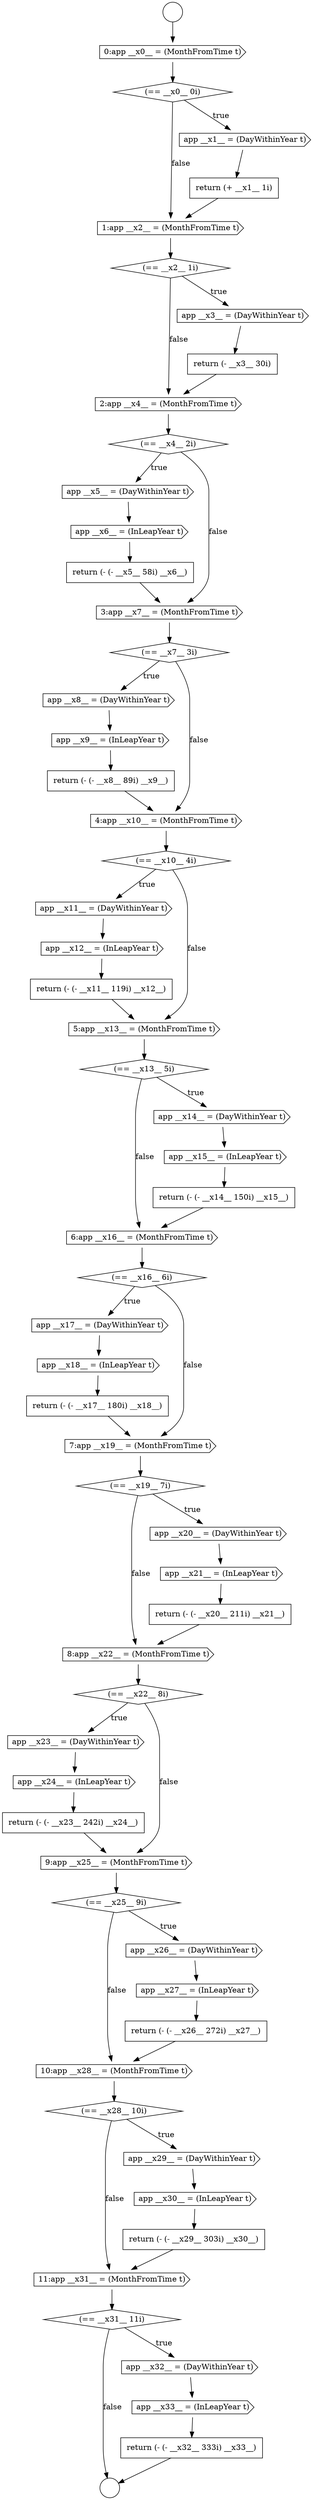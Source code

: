digraph {
  node19722 [shape=diamond, label=<<font color="black">(== __x22__ 8i)</font>> color="black" fillcolor="white" style=filled]
  node19727 [shape=diamond, label=<<font color="black">(== __x25__ 9i)</font>> color="black" fillcolor="white" style=filled]
  node19703 [shape=cds, label=<<font color="black">app __x11__ = (DayWithinYear t)</font>> color="black" fillcolor="white" style=filled]
  node19707 [shape=diamond, label=<<font color="black">(== __x13__ 5i)</font>> color="black" fillcolor="white" style=filled]
  node19735 [shape=none, margin=0, label=<<font color="black">
    <table border="0" cellborder="1" cellspacing="0" cellpadding="10">
      <tr><td align="left">return (- (- __x29__ 303i) __x30__)</td></tr>
    </table>
  </font>> color="black" fillcolor="white" style=filled]
  node19723 [shape=cds, label=<<font color="black">app __x23__ = (DayWithinYear t)</font>> color="black" fillcolor="white" style=filled]
  node19695 [shape=none, margin=0, label=<<font color="black">
    <table border="0" cellborder="1" cellspacing="0" cellpadding="10">
      <tr><td align="left">return (- (- __x5__ 58i) __x6__)</td></tr>
    </table>
  </font>> color="black" fillcolor="white" style=filled]
  node19705 [shape=none, margin=0, label=<<font color="black">
    <table border="0" cellborder="1" cellspacing="0" cellpadding="10">
      <tr><td align="left">return (- (- __x11__ 119i) __x12__)</td></tr>
    </table>
  </font>> color="black" fillcolor="white" style=filled]
  node19725 [shape=none, margin=0, label=<<font color="black">
    <table border="0" cellborder="1" cellspacing="0" cellpadding="10">
      <tr><td align="left">return (- (- __x23__ 242i) __x24__)</td></tr>
    </table>
  </font>> color="black" fillcolor="white" style=filled]
  node19721 [shape=cds, label=<<font color="black">8:app __x22__ = (MonthFromTime t)</font>> color="black" fillcolor="white" style=filled]
  node19726 [shape=cds, label=<<font color="black">9:app __x25__ = (MonthFromTime t)</font>> color="black" fillcolor="white" style=filled]
  node19704 [shape=cds, label=<<font color="black">app __x12__ = (InLeapYear t)</font>> color="black" fillcolor="white" style=filled]
  node19687 [shape=cds, label=<<font color="black">1:app __x2__ = (MonthFromTime t)</font>> color="black" fillcolor="white" style=filled]
  node19681 [shape=circle label=" " color="black" fillcolor="white" style=filled]
  node19713 [shape=cds, label=<<font color="black">app __x17__ = (DayWithinYear t)</font>> color="black" fillcolor="white" style=filled]
  node19685 [shape=cds, label=<<font color="black">app __x1__ = (DayWithinYear t)</font>> color="black" fillcolor="white" style=filled]
  node19732 [shape=diamond, label=<<font color="black">(== __x28__ 10i)</font>> color="black" fillcolor="white" style=filled]
  node19693 [shape=cds, label=<<font color="black">app __x5__ = (DayWithinYear t)</font>> color="black" fillcolor="white" style=filled]
  node19710 [shape=none, margin=0, label=<<font color="black">
    <table border="0" cellborder="1" cellspacing="0" cellpadding="10">
      <tr><td align="left">return (- (- __x14__ 150i) __x15__)</td></tr>
    </table>
  </font>> color="black" fillcolor="white" style=filled]
  node19719 [shape=cds, label=<<font color="black">app __x21__ = (InLeapYear t)</font>> color="black" fillcolor="white" style=filled]
  node19736 [shape=cds, label=<<font color="black">11:app __x31__ = (MonthFromTime t)</font>> color="black" fillcolor="white" style=filled]
  node19739 [shape=cds, label=<<font color="black">app __x33__ = (InLeapYear t)</font>> color="black" fillcolor="white" style=filled]
  node19700 [shape=none, margin=0, label=<<font color="black">
    <table border="0" cellborder="1" cellspacing="0" cellpadding="10">
      <tr><td align="left">return (- (- __x8__ 89i) __x9__)</td></tr>
    </table>
  </font>> color="black" fillcolor="white" style=filled]
  node19717 [shape=diamond, label=<<font color="black">(== __x19__ 7i)</font>> color="black" fillcolor="white" style=filled]
  node19714 [shape=cds, label=<<font color="black">app __x18__ = (InLeapYear t)</font>> color="black" fillcolor="white" style=filled]
  node19690 [shape=none, margin=0, label=<<font color="black">
    <table border="0" cellborder="1" cellspacing="0" cellpadding="10">
      <tr><td align="left">return (- __x3__ 30i)</td></tr>
    </table>
  </font>> color="black" fillcolor="white" style=filled]
  node19729 [shape=cds, label=<<font color="black">app __x27__ = (InLeapYear t)</font>> color="black" fillcolor="white" style=filled]
  node19716 [shape=cds, label=<<font color="black">7:app __x19__ = (MonthFromTime t)</font>> color="black" fillcolor="white" style=filled]
  node19731 [shape=cds, label=<<font color="black">10:app __x28__ = (MonthFromTime t)</font>> color="black" fillcolor="white" style=filled]
  node19711 [shape=cds, label=<<font color="black">6:app __x16__ = (MonthFromTime t)</font>> color="black" fillcolor="white" style=filled]
  node19684 [shape=diamond, label=<<font color="black">(== __x0__ 0i)</font>> color="black" fillcolor="white" style=filled]
  node19694 [shape=cds, label=<<font color="black">app __x6__ = (InLeapYear t)</font>> color="black" fillcolor="white" style=filled]
  node19708 [shape=cds, label=<<font color="black">app __x14__ = (DayWithinYear t)</font>> color="black" fillcolor="white" style=filled]
  node19740 [shape=none, margin=0, label=<<font color="black">
    <table border="0" cellborder="1" cellspacing="0" cellpadding="10">
      <tr><td align="left">return (- (- __x32__ 333i) __x33__)</td></tr>
    </table>
  </font>> color="black" fillcolor="white" style=filled]
  node19699 [shape=cds, label=<<font color="black">app __x9__ = (InLeapYear t)</font>> color="black" fillcolor="white" style=filled]
  node19728 [shape=cds, label=<<font color="black">app __x26__ = (DayWithinYear t)</font>> color="black" fillcolor="white" style=filled]
  node19702 [shape=diamond, label=<<font color="black">(== __x10__ 4i)</font>> color="black" fillcolor="white" style=filled]
  node19715 [shape=none, margin=0, label=<<font color="black">
    <table border="0" cellborder="1" cellspacing="0" cellpadding="10">
      <tr><td align="left">return (- (- __x17__ 180i) __x18__)</td></tr>
    </table>
  </font>> color="black" fillcolor="white" style=filled]
  node19698 [shape=cds, label=<<font color="black">app __x8__ = (DayWithinYear t)</font>> color="black" fillcolor="white" style=filled]
  node19691 [shape=cds, label=<<font color="black">2:app __x4__ = (MonthFromTime t)</font>> color="black" fillcolor="white" style=filled]
  node19737 [shape=diamond, label=<<font color="black">(== __x31__ 11i)</font>> color="black" fillcolor="white" style=filled]
  node19734 [shape=cds, label=<<font color="black">app __x30__ = (InLeapYear t)</font>> color="black" fillcolor="white" style=filled]
  node19683 [shape=cds, label=<<font color="black">0:app __x0__ = (MonthFromTime t)</font>> color="black" fillcolor="white" style=filled]
  node19724 [shape=cds, label=<<font color="black">app __x24__ = (InLeapYear t)</font>> color="black" fillcolor="white" style=filled]
  node19712 [shape=diamond, label=<<font color="black">(== __x16__ 6i)</font>> color="black" fillcolor="white" style=filled]
  node19701 [shape=cds, label=<<font color="black">4:app __x10__ = (MonthFromTime t)</font>> color="black" fillcolor="white" style=filled]
  node19682 [shape=circle label=" " color="black" fillcolor="white" style=filled]
  node19688 [shape=diamond, label=<<font color="black">(== __x2__ 1i)</font>> color="black" fillcolor="white" style=filled]
  node19738 [shape=cds, label=<<font color="black">app __x32__ = (DayWithinYear t)</font>> color="black" fillcolor="white" style=filled]
  node19692 [shape=diamond, label=<<font color="black">(== __x4__ 2i)</font>> color="black" fillcolor="white" style=filled]
  node19686 [shape=none, margin=0, label=<<font color="black">
    <table border="0" cellborder="1" cellspacing="0" cellpadding="10">
      <tr><td align="left">return (+ __x1__ 1i)</td></tr>
    </table>
  </font>> color="black" fillcolor="white" style=filled]
  node19697 [shape=diamond, label=<<font color="black">(== __x7__ 3i)</font>> color="black" fillcolor="white" style=filled]
  node19709 [shape=cds, label=<<font color="black">app __x15__ = (InLeapYear t)</font>> color="black" fillcolor="white" style=filled]
  node19696 [shape=cds, label=<<font color="black">3:app __x7__ = (MonthFromTime t)</font>> color="black" fillcolor="white" style=filled]
  node19718 [shape=cds, label=<<font color="black">app __x20__ = (DayWithinYear t)</font>> color="black" fillcolor="white" style=filled]
  node19720 [shape=none, margin=0, label=<<font color="black">
    <table border="0" cellborder="1" cellspacing="0" cellpadding="10">
      <tr><td align="left">return (- (- __x20__ 211i) __x21__)</td></tr>
    </table>
  </font>> color="black" fillcolor="white" style=filled]
  node19733 [shape=cds, label=<<font color="black">app __x29__ = (DayWithinYear t)</font>> color="black" fillcolor="white" style=filled]
  node19706 [shape=cds, label=<<font color="black">5:app __x13__ = (MonthFromTime t)</font>> color="black" fillcolor="white" style=filled]
  node19730 [shape=none, margin=0, label=<<font color="black">
    <table border="0" cellborder="1" cellspacing="0" cellpadding="10">
      <tr><td align="left">return (- (- __x26__ 272i) __x27__)</td></tr>
    </table>
  </font>> color="black" fillcolor="white" style=filled]
  node19689 [shape=cds, label=<<font color="black">app __x3__ = (DayWithinYear t)</font>> color="black" fillcolor="white" style=filled]
  node19715 -> node19716 [ color="black"]
  node19727 -> node19728 [label=<<font color="black">true</font>> color="black"]
  node19727 -> node19731 [label=<<font color="black">false</font>> color="black"]
  node19724 -> node19725 [ color="black"]
  node19731 -> node19732 [ color="black"]
  node19740 -> node19682 [ color="black"]
  node19691 -> node19692 [ color="black"]
  node19723 -> node19724 [ color="black"]
  node19683 -> node19684 [ color="black"]
  node19702 -> node19703 [label=<<font color="black">true</font>> color="black"]
  node19702 -> node19706 [label=<<font color="black">false</font>> color="black"]
  node19690 -> node19691 [ color="black"]
  node19719 -> node19720 [ color="black"]
  node19695 -> node19696 [ color="black"]
  node19716 -> node19717 [ color="black"]
  node19722 -> node19723 [label=<<font color="black">true</font>> color="black"]
  node19722 -> node19726 [label=<<font color="black">false</font>> color="black"]
  node19730 -> node19731 [ color="black"]
  node19714 -> node19715 [ color="black"]
  node19720 -> node19721 [ color="black"]
  node19712 -> node19713 [label=<<font color="black">true</font>> color="black"]
  node19712 -> node19716 [label=<<font color="black">false</font>> color="black"]
  node19713 -> node19714 [ color="black"]
  node19703 -> node19704 [ color="black"]
  node19736 -> node19737 [ color="black"]
  node19732 -> node19733 [label=<<font color="black">true</font>> color="black"]
  node19732 -> node19736 [label=<<font color="black">false</font>> color="black"]
  node19728 -> node19729 [ color="black"]
  node19700 -> node19701 [ color="black"]
  node19706 -> node19707 [ color="black"]
  node19739 -> node19740 [ color="black"]
  node19711 -> node19712 [ color="black"]
  node19707 -> node19708 [label=<<font color="black">true</font>> color="black"]
  node19707 -> node19711 [label=<<font color="black">false</font>> color="black"]
  node19684 -> node19685 [label=<<font color="black">true</font>> color="black"]
  node19684 -> node19687 [label=<<font color="black">false</font>> color="black"]
  node19681 -> node19683 [ color="black"]
  node19729 -> node19730 [ color="black"]
  node19738 -> node19739 [ color="black"]
  node19693 -> node19694 [ color="black"]
  node19725 -> node19726 [ color="black"]
  node19698 -> node19699 [ color="black"]
  node19726 -> node19727 [ color="black"]
  node19737 -> node19738 [label=<<font color="black">true</font>> color="black"]
  node19737 -> node19682 [label=<<font color="black">false</font>> color="black"]
  node19721 -> node19722 [ color="black"]
  node19709 -> node19710 [ color="black"]
  node19734 -> node19735 [ color="black"]
  node19687 -> node19688 [ color="black"]
  node19733 -> node19734 [ color="black"]
  node19692 -> node19693 [label=<<font color="black">true</font>> color="black"]
  node19692 -> node19696 [label=<<font color="black">false</font>> color="black"]
  node19704 -> node19705 [ color="black"]
  node19685 -> node19686 [ color="black"]
  node19717 -> node19718 [label=<<font color="black">true</font>> color="black"]
  node19717 -> node19721 [label=<<font color="black">false</font>> color="black"]
  node19697 -> node19698 [label=<<font color="black">true</font>> color="black"]
  node19697 -> node19701 [label=<<font color="black">false</font>> color="black"]
  node19699 -> node19700 [ color="black"]
  node19705 -> node19706 [ color="black"]
  node19710 -> node19711 [ color="black"]
  node19689 -> node19690 [ color="black"]
  node19686 -> node19687 [ color="black"]
  node19701 -> node19702 [ color="black"]
  node19688 -> node19689 [label=<<font color="black">true</font>> color="black"]
  node19688 -> node19691 [label=<<font color="black">false</font>> color="black"]
  node19735 -> node19736 [ color="black"]
  node19696 -> node19697 [ color="black"]
  node19694 -> node19695 [ color="black"]
  node19708 -> node19709 [ color="black"]
  node19718 -> node19719 [ color="black"]
}
